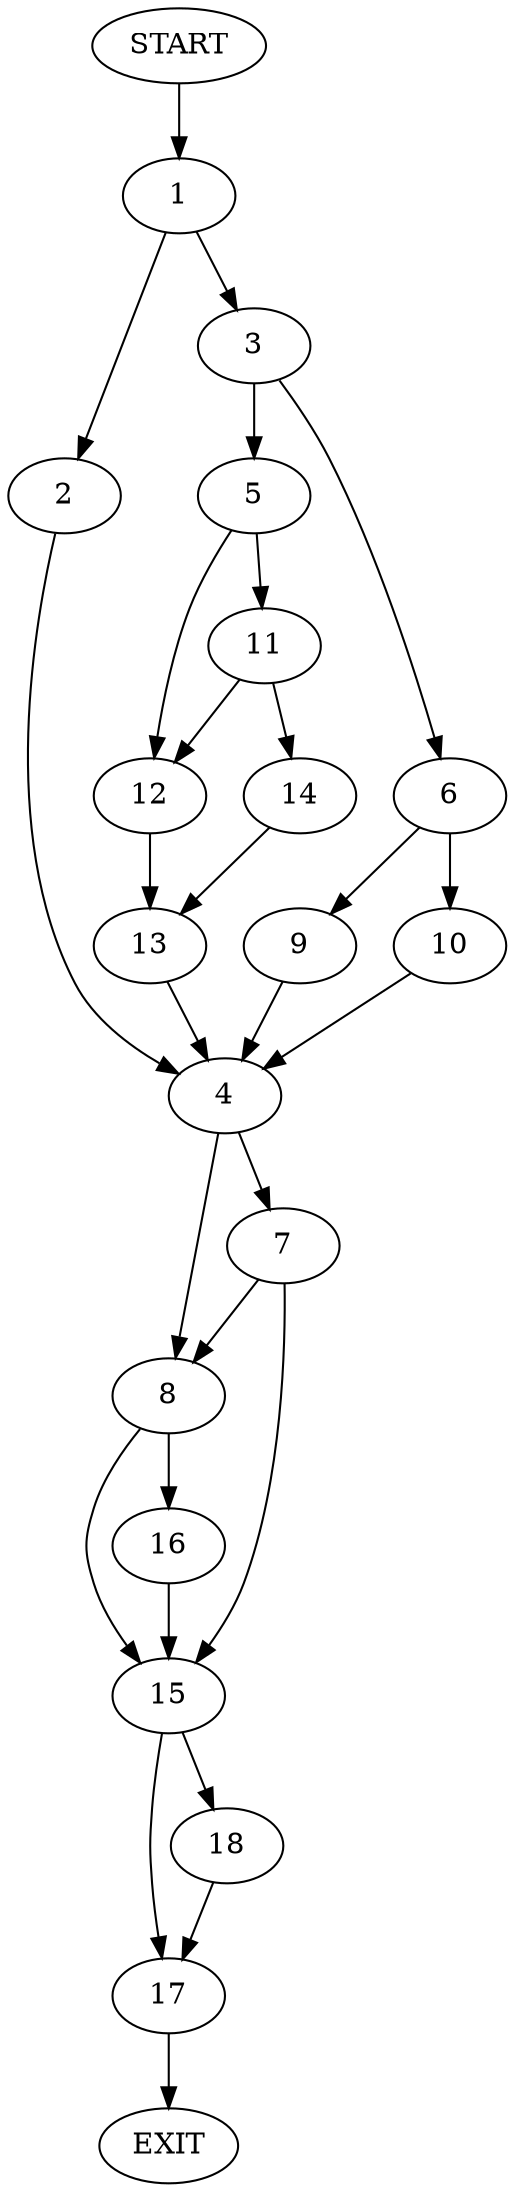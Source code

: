 digraph {
0 [label="START"]
19 [label="EXIT"]
0 -> 1
1 -> 2
1 -> 3
2 -> 4
3 -> 5
3 -> 6
4 -> 7
4 -> 8
6 -> 9
6 -> 10
5 -> 11
5 -> 12
12 -> 13
11 -> 14
11 -> 12
14 -> 13
13 -> 4
9 -> 4
10 -> 4
7 -> 15
7 -> 8
8 -> 15
8 -> 16
15 -> 17
15 -> 18
16 -> 15
17 -> 19
18 -> 17
}
